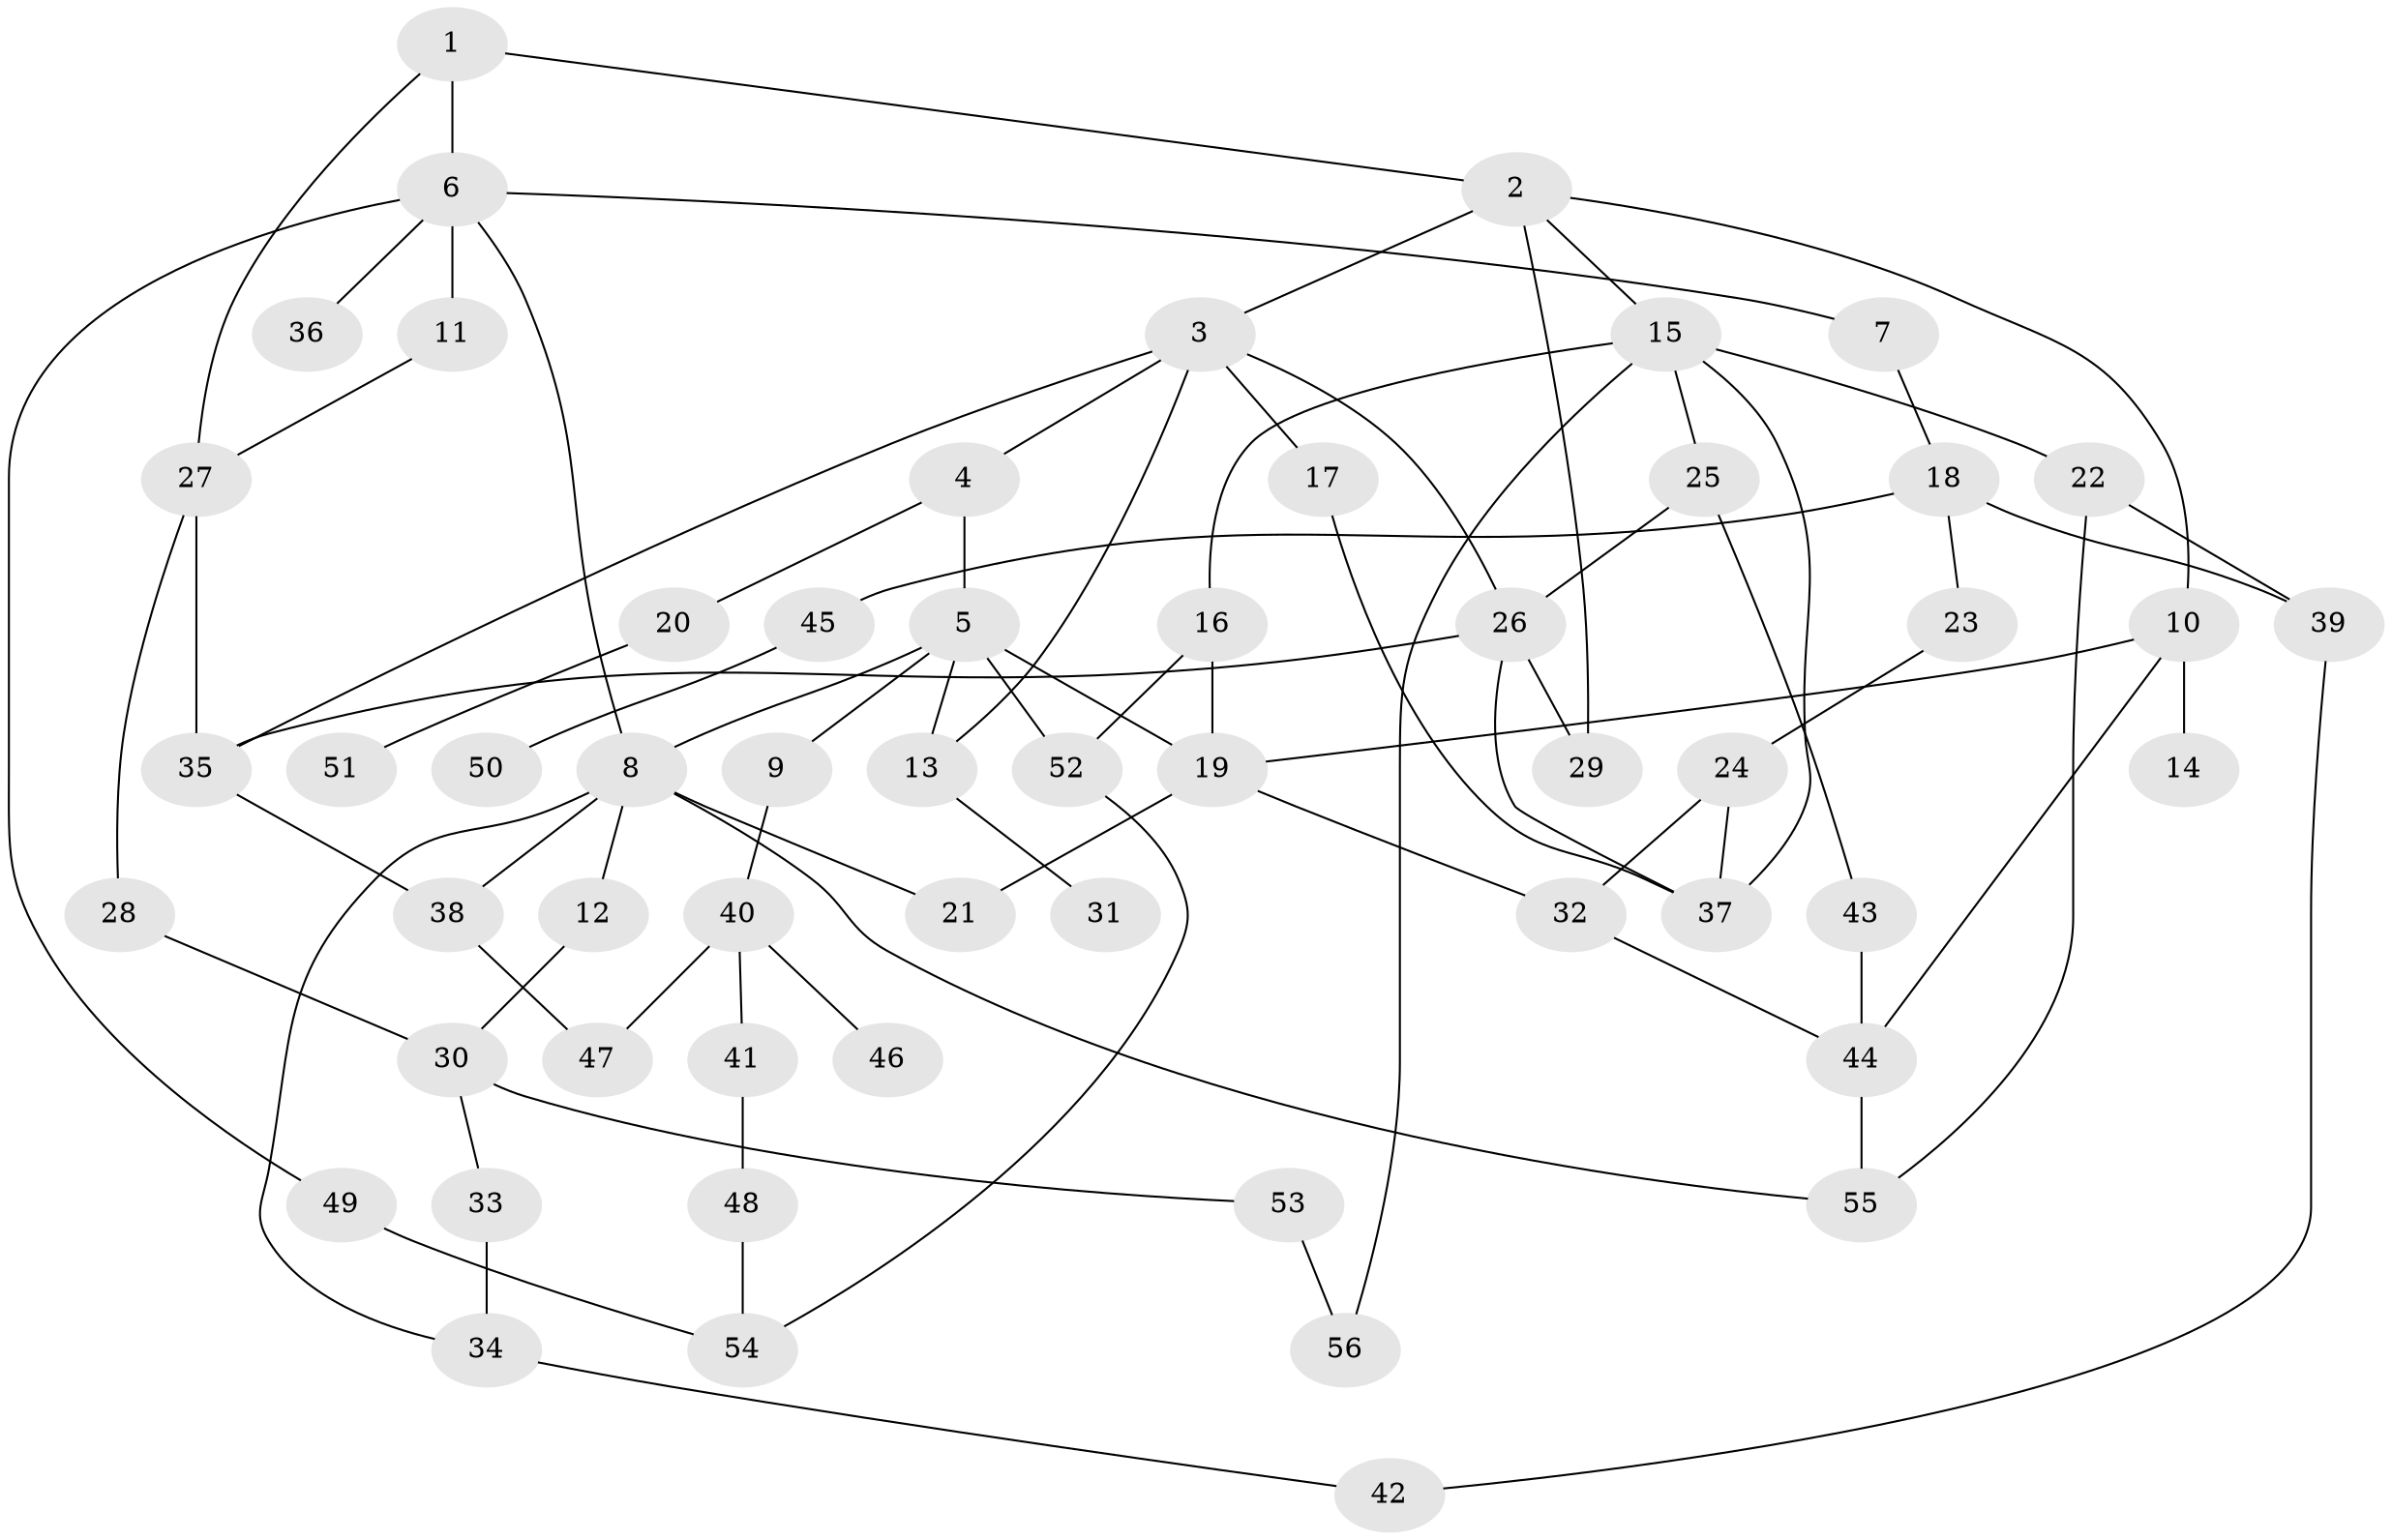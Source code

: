 // original degree distribution, {3: 0.22826086956521738, 6: 0.05434782608695652, 4: 0.11956521739130435, 7: 0.010869565217391304, 2: 0.2717391304347826, 8: 0.010869565217391304, 1: 0.2826086956521739, 5: 0.021739130434782608}
// Generated by graph-tools (version 1.1) at 2025/48/03/04/25 22:48:54]
// undirected, 56 vertices, 83 edges
graph export_dot {
  node [color=gray90,style=filled];
  1;
  2;
  3;
  4;
  5;
  6;
  7;
  8;
  9;
  10;
  11;
  12;
  13;
  14;
  15;
  16;
  17;
  18;
  19;
  20;
  21;
  22;
  23;
  24;
  25;
  26;
  27;
  28;
  29;
  30;
  31;
  32;
  33;
  34;
  35;
  36;
  37;
  38;
  39;
  40;
  41;
  42;
  43;
  44;
  45;
  46;
  47;
  48;
  49;
  50;
  51;
  52;
  53;
  54;
  55;
  56;
  1 -- 2 [weight=1.0];
  1 -- 6 [weight=1.0];
  1 -- 27 [weight=1.0];
  2 -- 3 [weight=1.0];
  2 -- 10 [weight=1.0];
  2 -- 15 [weight=1.0];
  2 -- 29 [weight=1.0];
  3 -- 4 [weight=1.0];
  3 -- 13 [weight=1.0];
  3 -- 17 [weight=1.0];
  3 -- 26 [weight=1.0];
  3 -- 35 [weight=1.0];
  4 -- 5 [weight=1.0];
  4 -- 20 [weight=1.0];
  5 -- 8 [weight=1.0];
  5 -- 9 [weight=1.0];
  5 -- 13 [weight=1.0];
  5 -- 19 [weight=1.0];
  5 -- 52 [weight=1.0];
  6 -- 7 [weight=1.0];
  6 -- 8 [weight=1.0];
  6 -- 11 [weight=1.0];
  6 -- 36 [weight=1.0];
  6 -- 49 [weight=1.0];
  7 -- 18 [weight=1.0];
  8 -- 12 [weight=1.0];
  8 -- 21 [weight=1.0];
  8 -- 34 [weight=1.0];
  8 -- 38 [weight=1.0];
  8 -- 55 [weight=1.0];
  9 -- 40 [weight=1.0];
  10 -- 14 [weight=1.0];
  10 -- 19 [weight=1.0];
  10 -- 44 [weight=1.0];
  11 -- 27 [weight=1.0];
  12 -- 30 [weight=1.0];
  13 -- 31 [weight=1.0];
  15 -- 16 [weight=1.0];
  15 -- 22 [weight=1.0];
  15 -- 25 [weight=1.0];
  15 -- 37 [weight=1.0];
  15 -- 56 [weight=1.0];
  16 -- 19 [weight=1.0];
  16 -- 52 [weight=1.0];
  17 -- 37 [weight=1.0];
  18 -- 23 [weight=1.0];
  18 -- 39 [weight=1.0];
  18 -- 45 [weight=1.0];
  19 -- 21 [weight=1.0];
  19 -- 32 [weight=1.0];
  20 -- 51 [weight=1.0];
  22 -- 39 [weight=1.0];
  22 -- 55 [weight=1.0];
  23 -- 24 [weight=1.0];
  24 -- 32 [weight=1.0];
  24 -- 37 [weight=1.0];
  25 -- 26 [weight=1.0];
  25 -- 43 [weight=1.0];
  26 -- 29 [weight=1.0];
  26 -- 35 [weight=1.0];
  26 -- 37 [weight=1.0];
  27 -- 28 [weight=1.0];
  27 -- 35 [weight=1.0];
  28 -- 30 [weight=1.0];
  30 -- 33 [weight=1.0];
  30 -- 53 [weight=1.0];
  32 -- 44 [weight=1.0];
  33 -- 34 [weight=1.0];
  34 -- 42 [weight=1.0];
  35 -- 38 [weight=1.0];
  38 -- 47 [weight=1.0];
  39 -- 42 [weight=1.0];
  40 -- 41 [weight=1.0];
  40 -- 46 [weight=1.0];
  40 -- 47 [weight=1.0];
  41 -- 48 [weight=1.0];
  43 -- 44 [weight=1.0];
  44 -- 55 [weight=1.0];
  45 -- 50 [weight=1.0];
  48 -- 54 [weight=1.0];
  49 -- 54 [weight=1.0];
  52 -- 54 [weight=1.0];
  53 -- 56 [weight=1.0];
}
